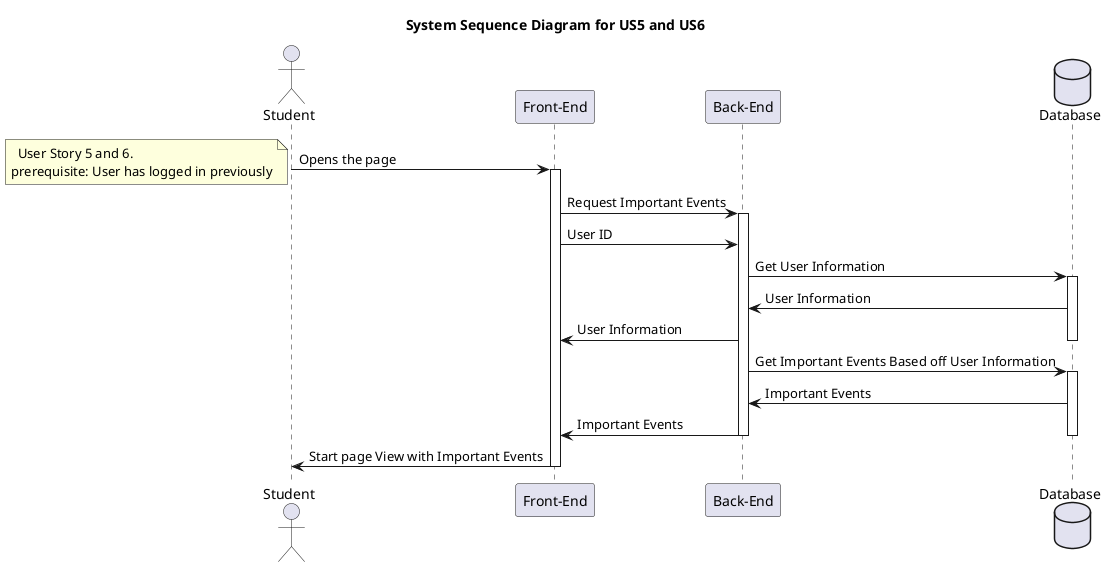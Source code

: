 @startuml "US5 and US6 System"
title System Sequence Diagram for US5 and US6
actor Student as User
participant "Front-End" as FrontEnd 
participant "Back-End"  as BackEnd
database Database
User -> FrontEnd: Opens the page
note left
  User Story 5 and 6.
prerequisite: User has logged in previously
end note
activate FrontEnd

FrontEnd -> BackEnd: Request Important Events 
activate BackEnd
FrontEnd -> BackEnd: User ID
BackEnd -> Database: Get User Information
activate Database
Database -> BackEnd: User Information
BackEnd -> FrontEnd: User Information
deactivate Database
BackEnd -> Database: Get Important Events Based off User Information
activate Database
Database -> BackEnd: Important Events
BackEnd -> FrontEnd: Important Events
deactivate Database
deactivate BackEnd
FrontEnd -> User: Start page View with Important Events
deactivate FrontEnd

@enduml
